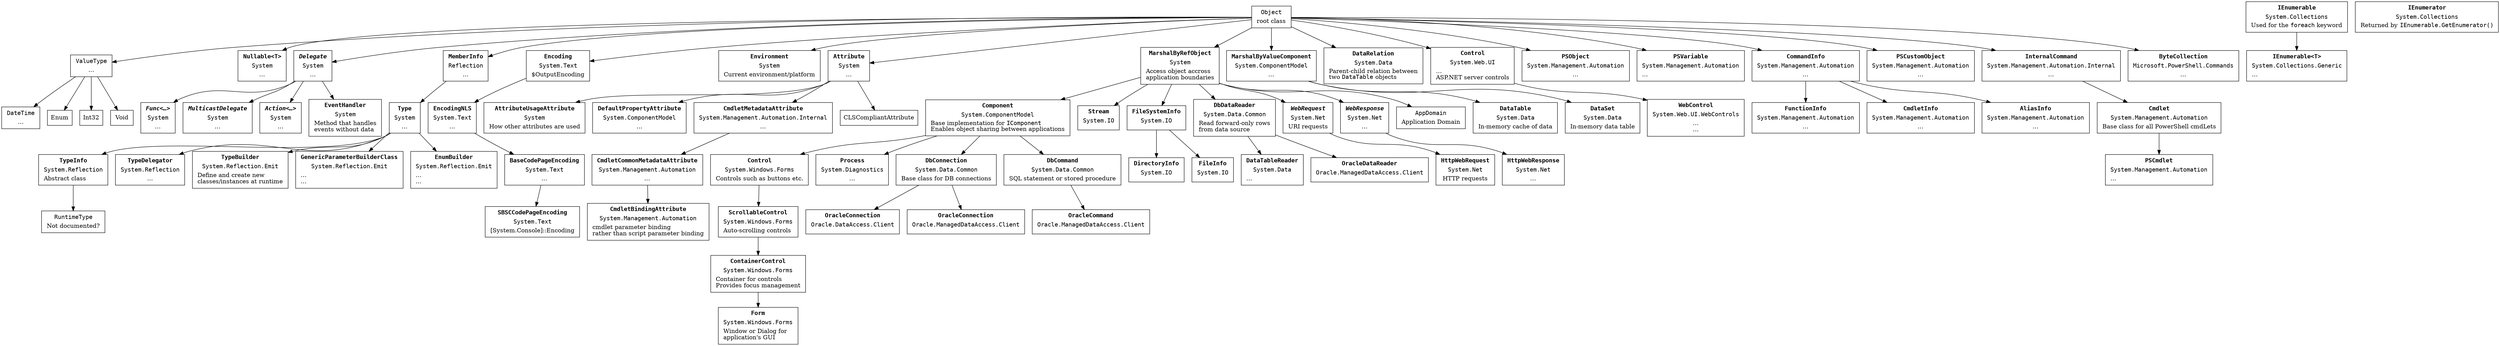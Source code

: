 digraph hierarchy {

    node [ shape=box ]
   
    System_Object[ label=< <table border="0"><tr><td align="text"><font face="Courier">Object</font></td></tr><tr><td align="text">root class<br align="left"/></td></tr></table> > ];


    System_ValueType [ label=< <table border="0"><tr><td align="text"><font face="Courier">ValueType</font></td></tr><tr><td>…</td></tr></table> > ];

    System_Object -> System_ValueType;

    System_Nullable [ label=< <table border="0"> // {
       <tr><td align="text"><font face="Courier"><b>Nullable&lt;T&gt;</b></font></td></tr>
       <tr><td><font face="Courier">System</font></td></tr>
       <tr><td align="text">…</td></tr></table> > ];

    System_Object -> System_Nullable // }

    System_Delegate [ label=< <table border="0"> // {
       <tr><td align="text"><font face="Courier"><b><i>Delegate</i></b></font></td></tr>
       <tr><td><font face="Courier">System</font></td></tr>
       <tr><td align="text">…</td></tr></table> > ];

    System_Object -> System_Delegate // }

    System_Reflection_Memberinfo [ label=< <table border="0"> // {
       <tr><td align="text"><font face="Courier"><b>MemberInfo</b></font></td></tr>
       <tr><td align="text"><font face="Courier">Reflection</font></td></tr>
       <tr><td>…</td></tr></table> > ];

    System_Object -> System_Reflection_Memberinfo; // }

    System_Text_Encoding [ label=< <table border="0"> // {
       <tr><td align="text"><font face="Courier"><b>Encoding</b></font></td></tr>
       <tr><td align="text"><font face="Courier">System.Text</font></td></tr>
       <tr><td align="text">$OutputEncoding<br align="left"/></td></tr></table> > ];

    System_Object -> System_Text_Encoding // }

    System_Environment [ label=< <table border="0"> // {
       <tr><td align="text"><font face="Courier"><b>Environment</b></font></td></tr>
       <tr><td align="text"><font face="Courier">System</font></td></tr>
       <tr><td>Current environment/platform</td></tr></table> > ];

    System_Object -> System_Environment; // }

    System_Attribute [ label=< <table border="0"> // {
       <tr><td align="text"><font face="Courier"><b>Attribute</b></font></td></tr>
       <tr><td align="text"><font face="Courier">System</font></td></tr>
       <tr><td>…</td></tr></table> > ];


    System_Object -> System_Attribute; // }

    System_AttributeUsageAttribute [ label=< <table border="0"> // {
       <tr><td align="text"><font face="Courier"><b>AttributeUsageAttribute</b></font></td></tr>
       <tr><td align="text"><font face="Courier">System</font></td></tr>
       <tr><td>How other attributes are used</td></tr></table> > ];

    System_Attribute -> System_AttributeUsageAttribute // }

    System_MarshalByRefObject [ label=< <table border="0"> // {
       <tr><td align="text"><font face="Courier"><b>MarshalByRefObject</b></font></td></tr>
       <tr><td align="text"><font face="Courier">System</font></td></tr>
       <tr><td align="text">Access object accross<br align="left"/>application boundaries<br align="left"/></td></tr></table> > ];

    System_Object -> System_MarshalByRefObject; // }

    System_ComponentModel_MarshalByValueComponent [ label=< <table border="0"> // {
       <tr><td align="text"><font face="Courier"><b>MarshalByValueComponent</b></font></td></tr>
       <tr><td align="text"><font face="Courier">System.ComponentModel</font></td></tr>
       <tr><td>…</td></tr></table> > ];

    System_Object -> System_ComponentModel_MarshalByValueComponent // }

    System_Data_DataRelation [ label=< <table border="0"> // {
       <tr><td align="text"><font face="Courier"><b>DataRelation</b></font></td></tr>
       <tr><td align="text"><font face="Courier">System.Data</font></td></tr>
       <tr><td>Parent-child relation between<br align="left"/>two <font face="Courier">DataTable</font> objects<br align="left"/></td></tr></table> > ];

    System_Object -> System_Data_DataRelation // }


    System_DateTime [ label=< <table border="0"><tr><td align="text"><font face="Courier">DateTime</font></td></tr><tr><td>…</td></tr></table> > ];

    System_Enum [ label = "Enum" ];

    System_Int32 [ label = "Int32" ];

    System_Void [ label = "Void" ];



    System_Func [ label=< <table border="0">
       <tr><td align="text"><font face="Courier"><b><i>Func&lt;…&gt;</i></b></font></td></tr>
       <tr><td><font face="Courier">System</font></td></tr>
       <tr><td align="text">…</td></tr></table> > ];

    System_Delegate -> System_Func;

    System_MulticastDelegate [ label=< <table border="0">
       <tr><td align="text"><font face="Courier"><b><i>MulticastDelegate</i></b></font></td></tr>
       <tr><td><font face="Courier">System</font></td></tr>
       <tr><td align="text">…</td></tr></table> > ];

    System_Delegate -> System_MulticastDelegate;

    System_Action [ label=< <table border="0">
       <tr><td align="text"><font face="Courier"><b><i>Action&lt;…&gt;</i></b></font></td></tr>
       <tr><td><font face="Courier">System</font></td></tr>
       <tr><td align="text">…</td></tr></table> > ];

    System_Delegate -> System_Action;

    System_EventHandler [ label=< <table border="0">
       <tr><td align="text"><font face="Courier"><b>EventHandler</b></font></td></tr>
       <tr><td><font face="Courier">System</font></td></tr>
       <tr><td align="text">Method that handles<br align="left"/>events without data<br align="left"/></td></tr></table> > ];

    System_Delegate -> System_EventHandler


    System_Collections_IEnumerable [ label=< <table border="0">
       <tr><td align="text"><font face="Courier"><b>IEnumerable</b></font></td></tr>
       <tr><td><font face="Courier">System.Collections</font></td></tr>
       <tr><td align="text">Used for the <font face="Courier">foreach</font> keyword<br align="left"/></td></tr></table> > ];

    System_Collections_IEnumerator [ label=< <table border="0">
       <tr><td align="text"><font face="Courier"><b>IEnumerator</b></font></td></tr>
       <tr><td><font face="Courier">System.Collections</font></td></tr>
       <tr><td align="text">Returned by <font face="Courier">IEnumerable.GetEnumerator()</font><br align="left"/></td></tr></table> > ];

    System_Collections_Generic_IEnumerable [ label=< <table border="0">
       <tr><td align="text"><font face="Courier"><b>IEnumerable&lt;T&gt;</b></font></td></tr>
       <tr><td><font face="Courier">System.Collections.Generic</font></td></tr>
       <tr><td align="text">…<br align="left"/></td></tr></table> > ];

    System_Collections_IEnumerable -> System_Collections_Generic_IEnumerable
    



    System_Reflection_TypeInfo [ label=< <table border="0">
       <tr><td align="text"><font face="Courier"><b>TypeInfo</b></font></td></tr>
       <tr><td><font face="Courier">System.Reflection</font></td></tr>
       <tr><td align="text">Abstract class<br align="left"/></td></tr></table> > ];

    System_Reflection_TypeDelegator [ label=< <table border="0">
       <tr><td align="text"><font face="Courier"><b>TypeDelegator</b></font></td></tr>
       <tr><td align="text"><font face="Courier">System.Reflection</font></td></tr>
       <tr><td>…</td></tr></table> > ];

    System_Reflection_Emit_TypeBuilder [ label=< <table border="0">
       <tr><td align="text"><font face="Courier"><b>TypeBuilder</b></font></td></tr>
       <tr><td align="text"><font face="Courier">System.Reflection.Emit</font></td></tr>
       <tr><td align="text">Define and create new<br align="left"/>classes/instances at runtime<br align="left"/></td></tr>
    </table> > ];

    System_Reflection_Emit_GenericTypeParameterBuilderClass [ label=< <table border="0">
       <tr><td align="text"><font face="Courier"><b>GenericParameterBuilderClass</b></font></td></tr>
       <tr><td align="text"><font face="Courier">System.Reflection.Emit</font></td></tr>
       <tr><td align="text">…<br align="left"/>…<br align="left"/></td></tr>
    </table> > ];

    System_Reflection_Emit_EnumBuilder [ label=< <table border="0">
       <tr><td align="text"><font face="Courier"><b>EnumBuilder</b></font></td></tr>
       <tr><td align="text"><font face="Courier">System.Reflection.Emit</font></td></tr>
       <tr><td align="text">…<br align="left"/>…<br align="left"/></td></tr>
    </table> > ];

    System_Type [ label=< <table border="0">
       <tr><td align="text"><font face="Courier"><b>Type</b></font></td></tr>
       <tr><td align="text"><font face="Courier">System</font></td></tr>
       <tr><td>…</td></tr></table> > ];


    System_Text_EncodingNLS [ label=< <table border="0">
       <tr><td align="text"><font face="Courier"><b>EncodingNLS</b></font></td></tr>
       <tr><td align="text"><font face="Courier">System.Text</font></td></tr>
       <tr><td>…</td></tr></table> > ];

    System_Text_Encoding -> System_Text_EncodingNLS

    System_Text_BaseCodePageEncoding [ label=< <table border="0">
       <tr><td align="text"><font face="Courier"><b>BaseCodePageEncoding</b></font></td></tr>
       <tr><td align="text"><font face="Courier">System.Text</font></td></tr>
       <tr><td>…</td></tr></table> > ];

    System_Text_EncodingNLS -> System_Text_BaseCodePageEncoding

    System_Text_SBSCCodePageEncoding [ label=< <table border="0">
       <tr><td align="text"><font face="Courier"><b>SBSCCodePageEncoding</b></font></td></tr>
       <tr><td align="text"><font face="Courier">System.Text</font></td></tr>
       <tr><td align="text">[System.Console]::Encoding</td></tr></table> > ];

    System_Text_BaseCodePageEncoding -> System_Text_SBSCCodePageEncoding

    System_Type -> System_Reflection_TypeInfo;
    System_Type -> System_Reflection_TypeDelegator;
    System_Type -> System_Reflection_Emit_TypeBuilder;
    System_Type -> System_Reflection_Emit_GenericTypeParameterBuilderClass;
    System_Type -> System_Reflection_Emit_EnumBuilder;




    System_DefaultPropertyAttribute [ label=< <table border="0">
       <tr><td align="text"><font face="Courier"><b>DefaultPropertyAttribute</b></font></td></tr>
       <tr><td align="text"><font face="Courier">System.ComponentModel</font></td></tr>
       <tr><td>…</td></tr></table> > ];





    System_Data_DataTable [ label=< <table border="0">
       <tr><td align="text"><font face="Courier"><b>DataTable</b></font></td></tr>
       <tr><td align="text"><font face="Courier">System.Data</font></td></tr>
       <tr><td>In-memory cache of data<br align="left"/></td></tr></table> > ];

    System_ComponentModel_MarshalByValueComponent-> System_Data_DataTable;


    System_Web_UI_WebControls_WebControl [ label=< <table border="0">
       <tr><td align="text"><font face="Courier"><b>WebControl</b></font></td></tr>
       <tr><td align="text"><font face="Courier">System.Web.UI.WebControls</font></td></tr>
       <tr><td>…<br align="left"/>…</td></tr></table> > ];

    System_Web_UI_Control -> System_Web_UI_WebControls_WebControl

    System_Windows_Forms_Control [ label=< <table border="0"> // {
       <tr><td align="text"><font face="Courier"><b>Control</b></font></td></tr>
       <tr><td align="text"><font face="Courier">System.Windows.Forms</font></td></tr>
       <tr><td>Controls such as buttons etc.<br align="left"/></td></tr></table> > ];

    System_ComponentModel_Component -> System_Windows_Forms_Control // }

    System_Windows_Forms_ScrollableControl [ label=< <table border="0"> // {
       <tr><td align="text"><font face="Courier"><b>ScrollableControl</b></font></td></tr>
       <tr><td align="text"><font face="Courier">System.Windows.Forms</font></td></tr>
       <tr><td align="text">Auto-scrolling controls<br align="left"/></td></tr></table> > ];

    System_Windows_Forms_Control -> System_Windows_Forms_ScrollableControl // }

    System_Windows_Forms_ContainerControl [ label=< <table border="0"> // {
       <tr><td align="text"><font face="Courier"><b>ContainerControl</b></font></td></tr>
       <tr><td align="text"><font face="Courier">System.Windows.Forms</font></td></tr>
       <tr><td align="text">Container for controls<br align="left"/>Provides focus management<br align="left"/></td></tr></table> > ];

    System_Windows_Forms_ScrollableControl -> System_Windows_Forms_ContainerControl // }

    System_Windows_Forms_Form [ label=< <table border="0"> // {
       <tr><td align="text"><font face="Courier"><b>Form</b></font></td></tr>
       <tr><td align="text"><font face="Courier">System.Windows.Forms</font></td></tr>
       <tr><td align="text">Window or Dialog for<br align="left"/>application's GUI<br align="left"/></td></tr></table> > ];

    System_Windows_Forms_ContainerControl -> System_Windows_Forms_Form // }

    System_Data_DataSet [ label=< <table border="0">
       <tr><td align="text"><font face="Courier"><b>DataSet</b></font></td></tr>
       <tr><td align="text"><font face="Courier">System.Data</font></td></tr>
       <tr><td>In-memory data table</td></tr></table> > ];

    System_ComponentModel_MarshalByValueComponent-> System_Data_DataSet;

    System_Management_Automation_PSObject [ label=< <table border="0">
       <tr><td align="text"><font face="Courier"><b>PSObject</b></font></td></tr>
       <tr><td align="text"><font face="Courier">System.Management.Automation</font></td></tr>
       <tr><td>…</td></tr></table> > ];

    System_Object -> System_Management_Automation_PSObject;

    System_Management_Automation_PSVariable [ label=< <table border="0">
       <tr><td align="text"><font face="Courier"><b>PSVariable</b></font></td></tr>
       <tr><td align="text"><font face="Courier">System.Management.Automation</font></td></tr>
       <tr><td align="text">…<br align="left"/></td></tr></table> > ];

    System_Object -> System_Management_Automation_PSVariable

    System_Management_Automation_CommandInfo [ label=< <table border="0"> // {
       <tr><td align="text"><font face="Courier"><b>CommandInfo</b></font></td></tr>
       <tr><td align="text"><font face="Courier">System.Management.Automation</font></td></tr>
       <tr><td>…</td></tr></table> > ];

    System_Object -> System_Management_Automation_CommandInfo // }

    System_Management_Automation_FunctionInfo [ label=< <table border="0"> // {
       <tr><td align="text"><font face="Courier"><b>FunctionInfo</b></font></td></tr>
       <tr><td align="text"><font face="Courier">System.Management.Automation</font></td></tr>
       <tr><td>…</td></tr></table> > ];

    System_Management_Automation_CommandInfo -> System_Management_Automation_FunctionInfo // }

    System_Management_Automation_CmdletInfo [ label=< <table border="0"> // {
       <tr><td align="text"><font face="Courier"><b>CmdletInfo</b></font></td></tr>
       <tr><td align="text"><font face="Courier">System.Management.Automation</font></td></tr>
       <tr><td>…</td></tr></table> > ];

    System_Management_Automation_CommandInfo -> System_Management_Automation_CmdletInfo // }

    System_Web_UI_Control [ label=< <table border="0">
       <tr><td align="text"><font face="Courier"><b>Control</b></font></td></tr>
       <tr><td align="text"><font face="Courier">System.Web.UI</font></td></tr>
       <tr><td>…<br align="left"/>ASP.NET server controls</td></tr></table> > ];

    System_Object -> System_Web_UI_Control

    System_Management_Automation_AliasInfo [ label=< <table border="0">
       <tr><td align="text"><font face="Courier"><b>AliasInfo</b></font></td></tr>
       <tr><td align="text"><font face="Courier">System.Management.Automation</font></td></tr>
       <tr><td>…</td></tr></table> > ];

    System_Management_Automation_CommandInfo -> System_Management_Automation_AliasInfo

    System_Management_Automation_PSCustomObject [ label=< <table border="0">
       <tr><td align="text"><font face="Courier"><b>PSCustomObject</b></font></td></tr>
       <tr><td align="text"><font face="Courier">System.Management.Automation</font></td></tr>
       <tr><td>…</td></tr></table> > ];

    System_Management_Automation_Internal_CmdletMetadataAttribute [ label=< <table border="0"> // {
       <tr><td align="text"><font face="Courier"><b>CmdletMetadataAttribute</b></font></td></tr>
       <tr><td align="text"><font face="Courier">System.Management.Automation.Internal</font></td></tr>
       <tr><td>…</td></tr></table> > ];

    System_Attribute -> System_Management_Automation_Internal_CmdletMetadataAttribute // }

    System_Management_Automation_CmdletCommonMetadataAttribute [ label=< <table border="0"> // {
       <tr><td align="text"><font face="Courier"><b>CmdletCommonMetadataAttribute</b></font></td></tr>
       <tr><td align="text"><font face="Courier">System.Management.Automation</font></td></tr>
       <tr><td>…</td></tr></table> > ];

    System_Management_Automation_Internal_CmdletMetadataAttribute -> System_Management_Automation_CmdletCommonMetadataAttribute // }

    System_Management_Automation_CmdletBindingAttribute [ label=< <table border="0"> // {
       <tr><td align="text"><font face="Courier"><b>CmdletBindingAttribute</b></font></td></tr>
       <tr><td align="text"><font face="Courier">System.Management.Automation</font></td></tr>
       <tr><td align="text">cmdlet parameter binding<br align="left"/>rather than script parameter binding<br align="left"/></td></tr></table> > ];

    System_Management_Automation_CmdletCommonMetadataAttribute -> System_Management_Automation_CmdletBindingAttribute // }

    System_ComponentModel_Component [ label=< <table border="0"> // {
       <tr><td align="text"><font face="Courier"><b>Component</b></font></td></tr>
       <tr><td align="text"><font face="Courier">System.ComponentModel</font></td></tr>
       <tr><td align="text">Base implementation for <font face="monospace">IComponent</font><br align="left"/>Enables object sharing between applications<br align="left"/></td></tr></table> > ];

    System_MarshalByRefObject -> System_ComponentModel_Component // }

    System_Diagnosticts_Process [ label=< <table border="0"> // {
       <tr><td align="text"><font face="Courier"><b>Process</b></font></td></tr>
       <tr><td align="text"><font face="Courier">System.Diagnostics</font></td></tr>
       <tr><td>…</td></tr></table> > ];

    System_ComponentModel_Component -> System_Diagnosticts_Process // }

    System_Data_Common_DbConnection [ label=< <table border="0">
       <tr><td align="text"><font face="Courier"><b>DbConnection</b></font></td></tr>
       <tr><td align="text"><font face="Courier">System.Data.Common</font></td></tr>
       <tr><td>Base class for DB connections</td></tr></table> > ];

    System_Data_Common_DbCommand [ label=< <table border="0">
       <tr><td align="text"><font face="Courier"><b>DbCommand</b></font></td></tr>
       <tr><td align="text"><font face="Courier">System.Data.Common</font></td></tr>
       <tr><td>SQL statement or stored procedure</td></tr></table> > ];

    System_IO_Stream [ label=< <table border="0">
       <tr><td align="text"><font face="Courier"><b>Stream</b></font></td></tr>
       <tr><td align="text"><font face="Courier">System.IO</font></td></tr>
       <tr><td></td></tr></table> > ];

    System_MarshalByRefObject -> System_IO_Stream

    System_IO_FileSystemInfo [ label=< <table border="0">
       <tr><td align="text"><font face="Courier"><b>FileSystemInfo</b></font></td></tr>
       <tr><td align="text"><font face="Courier">System.IO</font></td></tr>
       <tr><td></td></tr></table> > ];

    System_MarshalByRefObject -> System_IO_FileSystemInfo

    System_IO_DirectoryInfo [ label=< <table border="0">
       <tr><td align="text"><font face="Courier"><b>DirectoryInfo</b></font></td></tr>
       <tr><td align="text"><font face="Courier">System.IO</font></td></tr>
       <tr><td></td></tr></table> > ];

    System_IO_FileSystemInfo -> System_IO_DirectoryInfo

    System_IO_FileInfo [ label=< <table border="0">
       <tr><td align="text"><font face="Courier"><b>FileInfo</b></font></td></tr>
       <tr><td align="text"><font face="Courier">System.IO</font></td></tr>
       <tr><td></td></tr></table> > ];

    System_IO_FileSystemInfo -> System_IO_FileInfo

    System_Data_Common_DbDataReader [ label=< <table border="0">
       <tr><td align="text"><font face="Courier"><b>DbDataReader</b></font></td></tr>
       <tr><td align="text"><font face="Courier">System.Data.Common</font></td></tr>
       <tr><td align="text">Read forward-only rows<br align="left"/>from data source<br align="left"/></td></tr></table> > ];

    System_MarshalByRefObject -> System_Data_Common_DbDataReader

    System_Data_DataTableReader [ label=< <table border="0">
       <tr><td align="text"><font face="Courier"><b>DataTableReader</b></font></td></tr>
       <tr><td align="text"><font face="Courier">System.Data</font></td></tr>
       <tr><td align="text">…<br align="left"/></td></tr></table> > ];

    System_Data_Common_DbDataReader -> System_Data_DataTableReader

    System_Net_WebRequest [ label=< <table border="0">
       <tr><td align="text"><font face="Courier"><b><i>WebRequest</i></b></font></td></tr>
       <tr><td align="text"><font face="Courier">System.Net</font></td></tr>
       <tr><td align="text">URI requests</td></tr></table> > ];

    System_MarshalByRefObject -> System_Net_WebRequest

    System_Net_WebResponse [ label=< <table border="0">
       <tr><td align="text"><font face="Courier"><b><i>WebResponse</i></b></font></td></tr>
       <tr><td align="text"><font face="Courier">System.Net</font></td></tr>
       <tr><td align="text">…</td></tr></table> > ];

    System_MarshalByRefObject -> System_Net_WebResponse

    System_Net_HttpWebResponse [ label=< <table border="0">
       <tr><td align="text"><font face="Courier"><b>HttpWebResponse</b></font></td></tr>
       <tr><td align="text"><font face="Courier">System.Net</font></td></tr>
       <tr><td align="text">…</td></tr></table> > ];

    System_Net_WebResponse -> System_Net_HttpWebResponse

    System_Net_HttpWebRequest [ label=< <table border="0">
       <tr><td align="text"><font face="Courier"><b>HttpWebRequest</b></font></td></tr>
       <tr><td align="text"><font face="Courier">System.Net</font></td></tr>
       <tr><td align="text">HTTP requests</td></tr></table> > ];

    System_Net_WebRequest -> System_Net_HttpWebRequest

    Oracle_DataAccess_Client_OracleConnection [ label=< <table border="0">
       <tr><td align="text"><font face="Courier"><b>OracleConnection</b></font></td></tr>
       <tr><td align="text"><font face="Courier">Oracle.DataAccess.Client</font></td></tr>
       <tr><td></td></tr></table> > ];

    Oracle_ManagedDataAccess_Client_OracleConnection [ label=< <table border="0">
       <tr><td align="text"><font face="Courier"><b>OracleConnection</b></font></td></tr>
       <tr><td align="text"><font face="Courier">Oracle.ManagedDataAccess.Client</font></td></tr>
       <tr><td></td></tr></table> > ];

    Oracle_ManagedDataAccess_Client_OracleCommand [ label=< <table border="0">
       <tr><td align="text"><font face="Courier"><b>OracleCommand</b></font></td></tr>
       <tr><td align="text"><font face="Courier">Oracle.ManagedDataAccess.Client</font></td></tr>
       <tr><td></td></tr></table> > ];

    Oracle_ManagedDataAccess_Client_OracleDataReader [ label=< <table border="0">
       <tr><td align="text"><font face="Courier"><b>OracleDataReader</b></font></td></tr>
       <tr><td align="text"><font face="Courier">Oracle.ManagedDataAccess.Client</font></td></tr>
       <tr><td></td></tr></table> > ];

    System_Data_Common_DbDataReader -> Oracle_ManagedDataAccess_Client_OracleDataReader

    System_Management_Automation_Cmdlet [ label=< <table border="0">
       <tr><td align="text"><font face="Courier"><b>Cmdlet</b></font></td></tr>
       <tr><td align="text"><font face="Courier">System.Management.Automation</font></td></tr>
       <tr><td align="text">Base class for all PowerShell cmdLets<br align="left"/></td></tr></table> > ];

    System_Management_Automation_PSCmdlet [ label=< <table border="0">
       <tr><td align="text"><font face="Courier"><b>PSCmdlet</b></font></td></tr>
       <tr><td align="text"><font face="Courier">System.Management.Automation</font></td></tr>
       <tr><td align="text">…<br align="left"/></td></tr></table> > ];


    System_Management_Automation_Internal_InternalCommand [ label=< <table border="0">
       <tr><td align="text"><font face="Courier"><b>InternalCommand</b></font></td></tr>
       <tr><td align="text"><font face="Courier">System.Management.Automation.Internal</font></td></tr>
       <tr><td>…</td></tr></table> > ];

     System_AppDomain [ label=< <table border="0">
                             <tr><td align="text"><font face="Courier">AppDomain</font></td></tr>
                             <tr><td>Application Domain</td></tr></table> > ];

    Microsoft_PowerShell_Commands_ByteCollection [ label=< <table border="0">
       <tr><td align="text"><font face="Courier"><b>ByteCollection</b></font></td></tr>
       <tr><td align="text"><font face="Courier">Microsoft.PowerShell.Commands</font></td></tr>
       <tr><td>…</td></tr></table> > ];

    System_Object -> Microsoft_PowerShell_Commands_ByteCollection


    System_CLSCompliantAttribute [ label = "CLSCompliantAttribute" ];

    System_ValueType -> System_Enum;
    System_ValueType -> System_DateTime;

    System_ValueType -> System_Int32;

    System_ValueType -> System_Void;



    System_Attribute -> System_CLSCompliantAttribute;
    System_Attribute -> System_DefaultPropertyAttribute;

    System_Reflection_Memberinfo -> System_Type;

    System_RuntimeType [ label=< <table border="0"><tr><td align="text"><font face="Courier">RuntimeType</font></td></tr><tr><td>Not documented?</td></tr></table> > ];
    System_Reflection_TypeInfo -> System_RuntimeType;


    System_Object -> System_Management_Automation_PSCustomObject;


   System_MarshalByRefObject -> System_AppDomain;

   System_Object -> System_Management_Automation_Internal_InternalCommand
   System_Management_Automation_Internal_InternalCommand -> System_Management_Automation_Cmdlet
   System_Management_Automation_Cmdlet -> System_Management_Automation_PSCmdlet

   System_ComponentModel_Component -> System_Data_Common_DbConnection
   System_Data_Common_DbConnection -> Oracle_DataAccess_Client_OracleConnection
   System_Data_Common_DbConnection -> Oracle_ManagedDataAccess_Client_OracleConnection

   System_ComponentModel_Component -> System_Data_Common_DbCommand
   System_Data_Common_DbCommand -> Oracle_ManagedDataAccess_Client_OracleCommand

}
